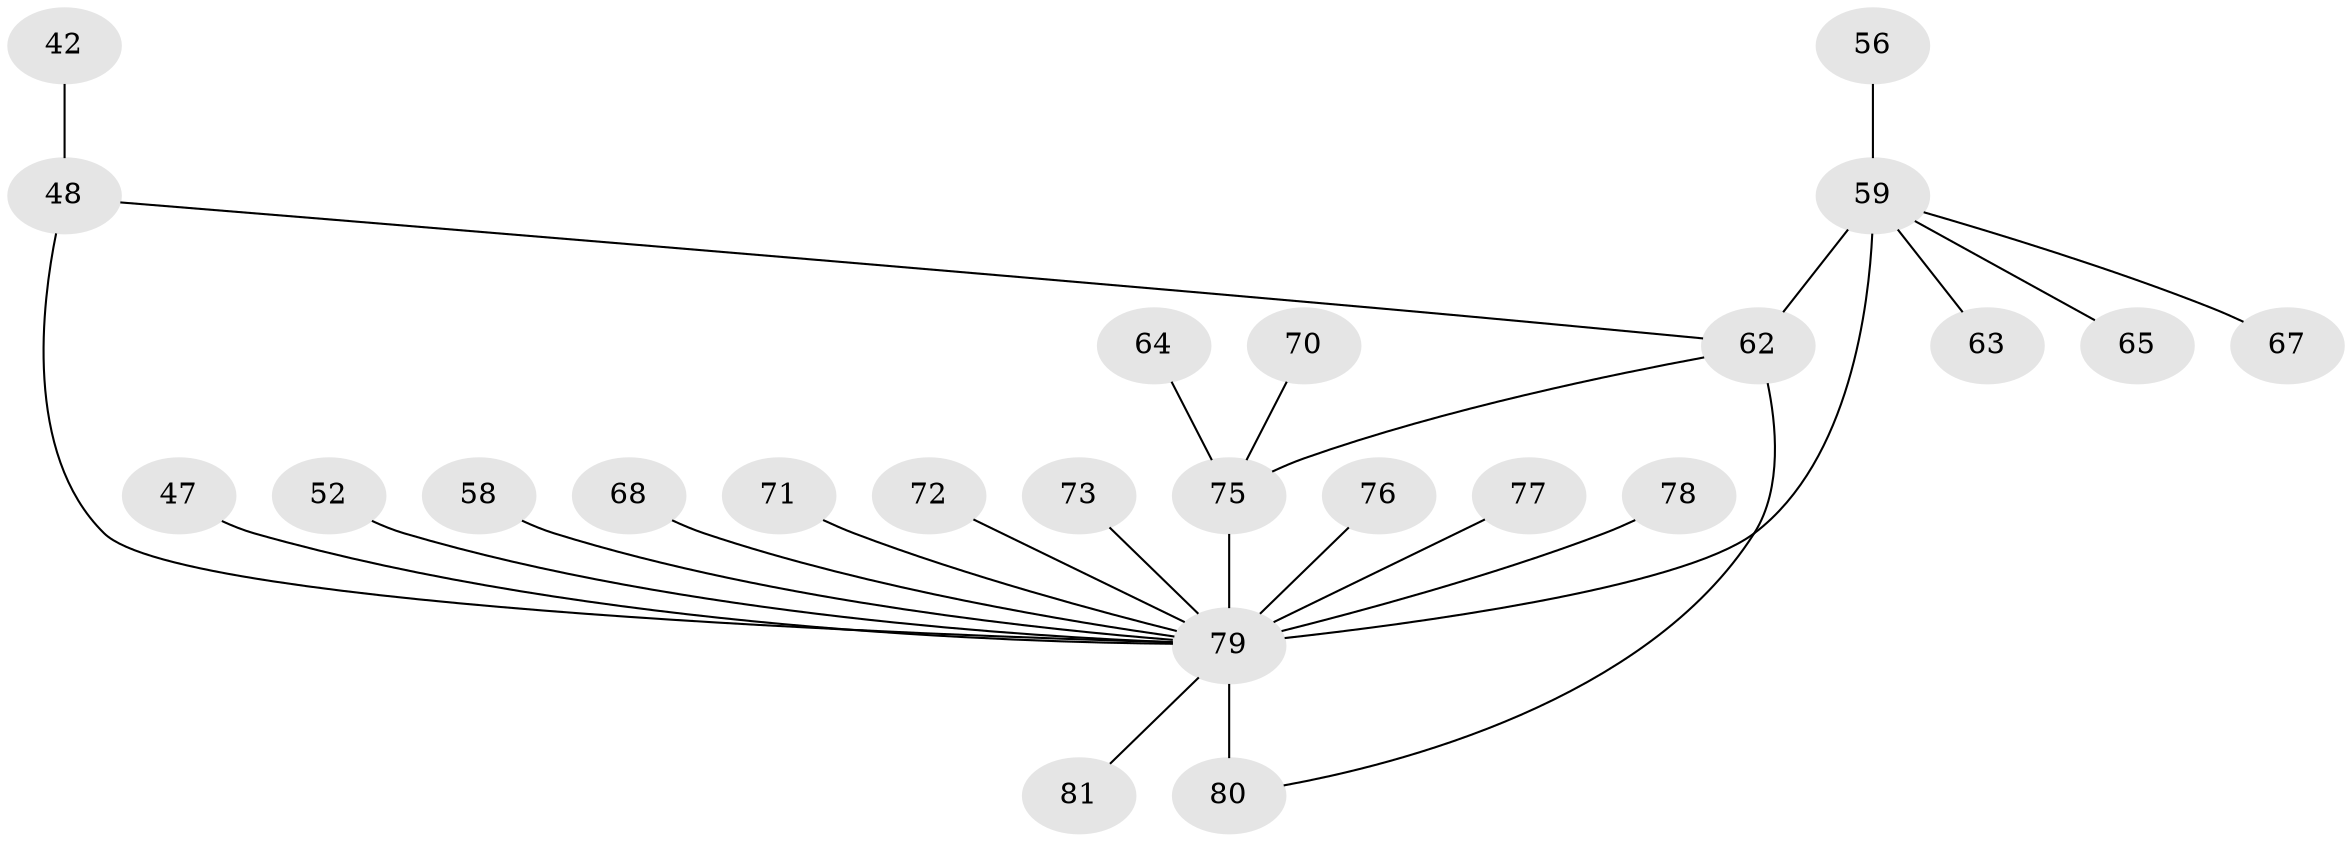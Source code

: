 // original degree distribution, {8: 0.024691358024691357, 12: 0.024691358024691357, 4: 0.07407407407407407, 9: 0.012345679012345678, 13: 0.012345679012345678, 5: 0.037037037037037035, 6: 0.06172839506172839, 3: 0.14814814814814814, 10: 0.024691358024691357, 2: 0.12345679012345678, 1: 0.4567901234567901}
// Generated by graph-tools (version 1.1) at 2025/51/03/04/25 21:51:31]
// undirected, 24 vertices, 26 edges
graph export_dot {
graph [start="1"]
  node [color=gray90,style=filled];
  42;
  47;
  48 [super="+36"];
  52;
  56;
  58;
  59 [super="+2+46+17+53+54"];
  62 [super="+60"];
  63;
  64;
  65;
  67;
  68;
  70 [super="+61"];
  71;
  72;
  73;
  75 [super="+26+55+44"];
  76;
  77;
  78;
  79 [super="+14+30+57+20+74+69+11+15+16+22+31+35+43"];
  80 [super="+21+37+45+38+39+51"];
  81;
  42 -- 48;
  47 -- 79;
  48 -- 62;
  48 -- 79 [weight=7];
  52 -- 79;
  56 -- 59;
  58 -- 79;
  59 -- 65;
  59 -- 67;
  59 -- 63;
  59 -- 79 [weight=11];
  59 -- 62 [weight=3];
  62 -- 80 [weight=2];
  62 -- 75;
  64 -- 75;
  68 -- 79 [weight=2];
  70 -- 75;
  71 -- 79;
  72 -- 79;
  73 -- 79;
  75 -- 79 [weight=8];
  76 -- 79;
  77 -- 79;
  78 -- 79;
  79 -- 81;
  79 -- 80 [weight=4];
}
